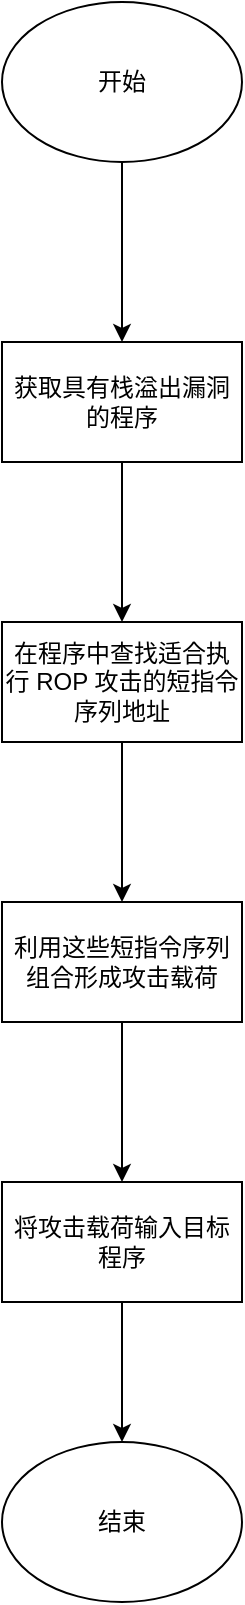 <mxfile version="24.7.17">
  <diagram name="第 1 页" id="LurN0qglzNULwL_AAL9B">
    <mxGraphModel dx="954" dy="658" grid="1" gridSize="10" guides="1" tooltips="1" connect="1" arrows="1" fold="1" page="1" pageScale="1" pageWidth="827" pageHeight="1169" math="0" shadow="0">
      <root>
        <mxCell id="0" />
        <mxCell id="1" parent="0" />
        <mxCell id="X-Rw7wgn4qLm1PdxmsWh-3" value="" style="edgeStyle=orthogonalEdgeStyle;rounded=0;orthogonalLoop=1;jettySize=auto;html=1;" edge="1" parent="1" source="X-Rw7wgn4qLm1PdxmsWh-1" target="X-Rw7wgn4qLm1PdxmsWh-2">
          <mxGeometry relative="1" as="geometry" />
        </mxCell>
        <mxCell id="X-Rw7wgn4qLm1PdxmsWh-1" value="开始" style="ellipse;whiteSpace=wrap;html=1;" vertex="1" parent="1">
          <mxGeometry x="340" y="80" width="120" height="80" as="geometry" />
        </mxCell>
        <mxCell id="X-Rw7wgn4qLm1PdxmsWh-5" value="" style="edgeStyle=orthogonalEdgeStyle;rounded=0;orthogonalLoop=1;jettySize=auto;html=1;" edge="1" parent="1" source="X-Rw7wgn4qLm1PdxmsWh-2" target="X-Rw7wgn4qLm1PdxmsWh-4">
          <mxGeometry relative="1" as="geometry" />
        </mxCell>
        <mxCell id="X-Rw7wgn4qLm1PdxmsWh-2" value="获取具有栈溢出漏洞的程序" style="whiteSpace=wrap;html=1;" vertex="1" parent="1">
          <mxGeometry x="340" y="250" width="120" height="60" as="geometry" />
        </mxCell>
        <mxCell id="X-Rw7wgn4qLm1PdxmsWh-7" value="" style="edgeStyle=orthogonalEdgeStyle;rounded=0;orthogonalLoop=1;jettySize=auto;html=1;" edge="1" parent="1" source="X-Rw7wgn4qLm1PdxmsWh-4" target="X-Rw7wgn4qLm1PdxmsWh-6">
          <mxGeometry relative="1" as="geometry" />
        </mxCell>
        <mxCell id="X-Rw7wgn4qLm1PdxmsWh-4" value="在程序中查找适合执行 ROP 攻击的短指令序列地址" style="whiteSpace=wrap;html=1;" vertex="1" parent="1">
          <mxGeometry x="340" y="390" width="120" height="60" as="geometry" />
        </mxCell>
        <mxCell id="X-Rw7wgn4qLm1PdxmsWh-9" value="" style="edgeStyle=orthogonalEdgeStyle;rounded=0;orthogonalLoop=1;jettySize=auto;html=1;" edge="1" parent="1" source="X-Rw7wgn4qLm1PdxmsWh-6" target="X-Rw7wgn4qLm1PdxmsWh-8">
          <mxGeometry relative="1" as="geometry" />
        </mxCell>
        <mxCell id="X-Rw7wgn4qLm1PdxmsWh-6" value="利用这些短指令序列组合形成攻击载荷" style="whiteSpace=wrap;html=1;" vertex="1" parent="1">
          <mxGeometry x="340" y="530" width="120" height="60" as="geometry" />
        </mxCell>
        <mxCell id="X-Rw7wgn4qLm1PdxmsWh-11" value="" style="edgeStyle=orthogonalEdgeStyle;rounded=0;orthogonalLoop=1;jettySize=auto;html=1;" edge="1" parent="1" source="X-Rw7wgn4qLm1PdxmsWh-8">
          <mxGeometry relative="1" as="geometry">
            <mxPoint x="400" y="800" as="targetPoint" />
          </mxGeometry>
        </mxCell>
        <mxCell id="X-Rw7wgn4qLm1PdxmsWh-8" value="将攻击载荷输入目标程序" style="whiteSpace=wrap;html=1;" vertex="1" parent="1">
          <mxGeometry x="340" y="670" width="120" height="60" as="geometry" />
        </mxCell>
        <mxCell id="X-Rw7wgn4qLm1PdxmsWh-12" value="结束" style="ellipse;whiteSpace=wrap;html=1;" vertex="1" parent="1">
          <mxGeometry x="340" y="800" width="120" height="80" as="geometry" />
        </mxCell>
      </root>
    </mxGraphModel>
  </diagram>
</mxfile>
